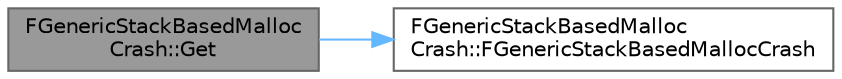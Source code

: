 digraph "FGenericStackBasedMallocCrash::Get"
{
 // INTERACTIVE_SVG=YES
 // LATEX_PDF_SIZE
  bgcolor="transparent";
  edge [fontname=Helvetica,fontsize=10,labelfontname=Helvetica,labelfontsize=10];
  node [fontname=Helvetica,fontsize=10,shape=box,height=0.2,width=0.4];
  rankdir="LR";
  Node1 [id="Node000001",label="FGenericStackBasedMalloc\lCrash::Get",height=0.2,width=0.4,color="gray40", fillcolor="grey60", style="filled", fontcolor="black",tooltip="Creates a new instance."];
  Node1 -> Node2 [id="edge1_Node000001_Node000002",color="steelblue1",style="solid",tooltip=" "];
  Node2 [id="Node000002",label="FGenericStackBasedMalloc\lCrash::FGenericStackBasedMallocCrash",height=0.2,width=0.4,color="grey40", fillcolor="white", style="filled",URL="$de/d52/structFGenericStackBasedMallocCrash.html#a4411ec7166fe07215a370305f9008c88",tooltip=" "];
}

